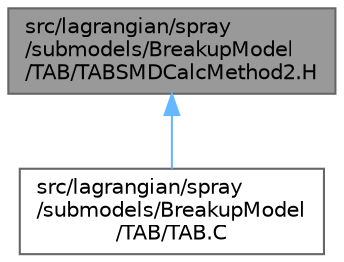 digraph "src/lagrangian/spray/submodels/BreakupModel/TAB/TABSMDCalcMethod2.H"
{
 // LATEX_PDF_SIZE
  bgcolor="transparent";
  edge [fontname=Helvetica,fontsize=10,labelfontname=Helvetica,labelfontsize=10];
  node [fontname=Helvetica,fontsize=10,shape=box,height=0.2,width=0.4];
  Node1 [id="Node000001",label="src/lagrangian/spray\l/submodels/BreakupModel\l/TAB/TABSMDCalcMethod2.H",height=0.2,width=0.4,color="gray40", fillcolor="grey60", style="filled", fontcolor="black",tooltip=" "];
  Node1 -> Node2 [id="edge1_Node000001_Node000002",dir="back",color="steelblue1",style="solid",tooltip=" "];
  Node2 [id="Node000002",label="src/lagrangian/spray\l/submodels/BreakupModel\l/TAB/TAB.C",height=0.2,width=0.4,color="grey40", fillcolor="white", style="filled",URL="$TAB_8C.html",tooltip=" "];
}
